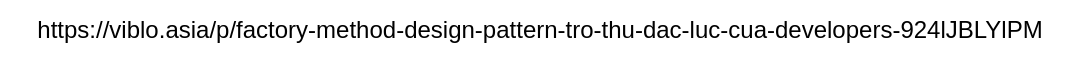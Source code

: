 <mxfile>
    <diagram id="pcgt4WJr3uQ1aCtWfA6Z" name="Page-1">
        <mxGraphModel dx="841" dy="483" grid="1" gridSize="10" guides="1" tooltips="1" connect="1" arrows="1" fold="1" page="1" pageScale="1" pageWidth="1169" pageHeight="827" math="0" shadow="0">
            <root>
                <mxCell id="0"/>
                <mxCell id="1" parent="0"/>
                <UserObject label="https://viblo.asia/p/factory-method-design-pattern-tro-thu-dac-luc-cua-developers-924lJBLYlPM" link="https://www.geeksforgeeks.org/strategy-method-design-pattern-c-design-patterns/" id="2">
                    <mxCell style="text;html=1;align=center;verticalAlign=middle;whiteSpace=wrap;rounded=0;" vertex="1" parent="1">
                        <mxGeometry x="60" y="130" width="540" height="30" as="geometry"/>
                    </mxCell>
                </UserObject>
            </root>
        </mxGraphModel>
    </diagram>
</mxfile>